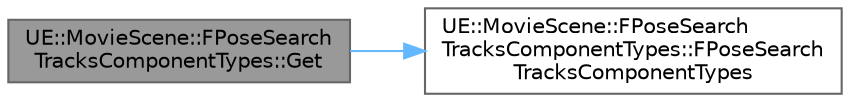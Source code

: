 digraph "UE::MovieScene::FPoseSearchTracksComponentTypes::Get"
{
 // INTERACTIVE_SVG=YES
 // LATEX_PDF_SIZE
  bgcolor="transparent";
  edge [fontname=Helvetica,fontsize=10,labelfontname=Helvetica,labelfontsize=10];
  node [fontname=Helvetica,fontsize=10,shape=box,height=0.2,width=0.4];
  rankdir="LR";
  Node1 [id="Node000001",label="UE::MovieScene::FPoseSearch\lTracksComponentTypes::Get",height=0.2,width=0.4,color="gray40", fillcolor="grey60", style="filled", fontcolor="black",tooltip=" "];
  Node1 -> Node2 [id="edge1_Node000001_Node000002",color="steelblue1",style="solid",tooltip=" "];
  Node2 [id="Node000002",label="UE::MovieScene::FPoseSearch\lTracksComponentTypes::FPoseSearch\lTracksComponentTypes",height=0.2,width=0.4,color="grey40", fillcolor="white", style="filled",URL="$d4/ddc/structUE_1_1MovieScene_1_1FPoseSearchTracksComponentTypes.html#a9a0633cb13f52a2603bc5ff61a819401",tooltip=" "];
}

